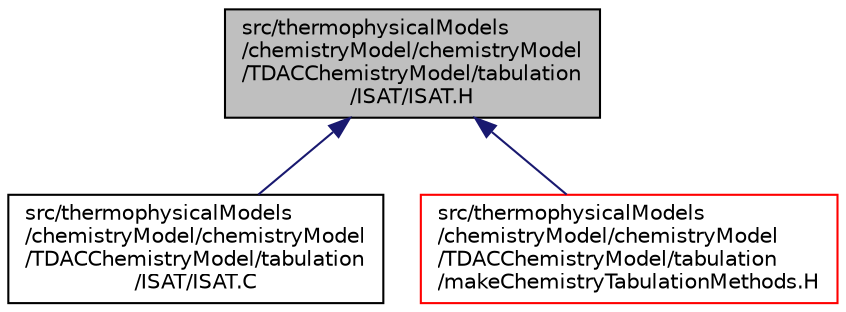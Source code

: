 digraph "src/thermophysicalModels/chemistryModel/chemistryModel/TDACChemistryModel/tabulation/ISAT/ISAT.H"
{
  bgcolor="transparent";
  edge [fontname="Helvetica",fontsize="10",labelfontname="Helvetica",labelfontsize="10"];
  node [fontname="Helvetica",fontsize="10",shape=record];
  Node4 [label="src/thermophysicalModels\l/chemistryModel/chemistryModel\l/TDACChemistryModel/tabulation\l/ISAT/ISAT.H",height=0.2,width=0.4,color="black", fillcolor="grey75", style="filled", fontcolor="black"];
  Node4 -> Node5 [dir="back",color="midnightblue",fontsize="10",style="solid",fontname="Helvetica"];
  Node5 [label="src/thermophysicalModels\l/chemistryModel/chemistryModel\l/TDACChemistryModel/tabulation\l/ISAT/ISAT.C",height=0.2,width=0.4,color="black",URL="$a15932.html"];
  Node4 -> Node6 [dir="back",color="midnightblue",fontsize="10",style="solid",fontname="Helvetica"];
  Node6 [label="src/thermophysicalModels\l/chemistryModel/chemistryModel\l/TDACChemistryModel/tabulation\l/makeChemistryTabulationMethods.H",height=0.2,width=0.4,color="red",URL="$a15941.html"];
}
